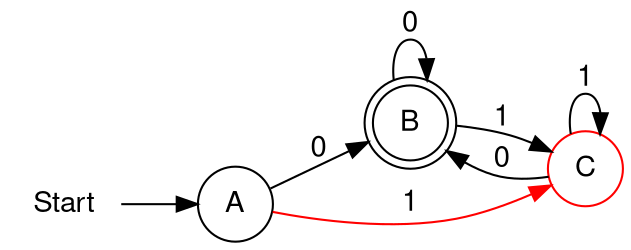 digraph finite_state_machine {
	fontname="Helvetica,Arial,sans-serif"
	node [fontname="Helvetica,Arial,sans-serif"]
	edge [fontname="Helvetica,Arial,sans-serif"]
	rankdir=LR;
	node [shape = doublecircle]; B;
	node [shape = circle];
	Start -> A;
	A -> C [label = "1" color="red"];
	C -> C [label = "1"];
    A -> B [label = "0"];
    B -> B [label = "0"];
    B -> C [label = "1"];
    C -> B [label = "0"];
	Start [shape = none]; 
    C [color="red"];
}
